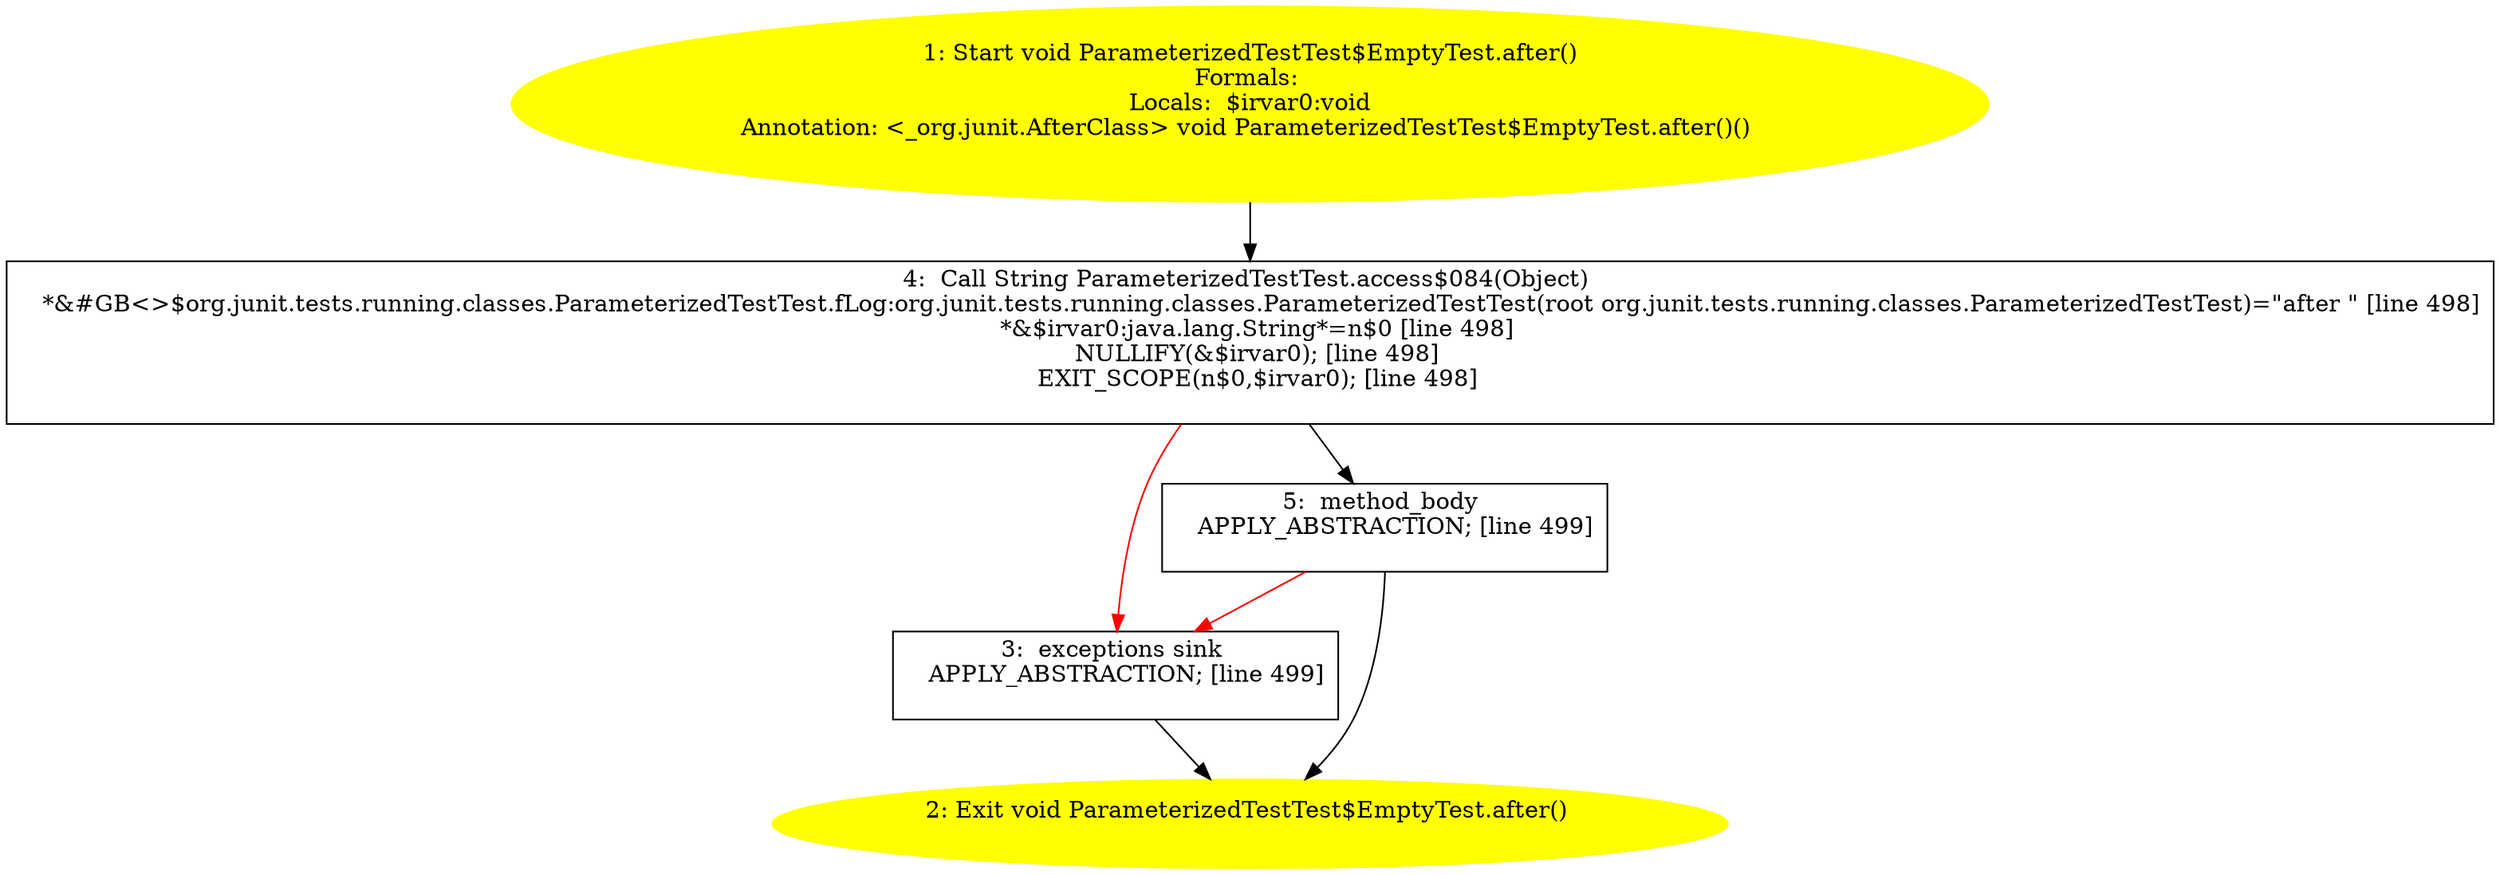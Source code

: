 /* @generated */
digraph cfg {
"org.junit.tests.running.classes.ParameterizedTestTest$EmptyTest.after():void.918adcf2106e1a443e5aa52c3a851dad_1" [label="1: Start void ParameterizedTestTest$EmptyTest.after()\nFormals: \nLocals:  $irvar0:void\nAnnotation: <_org.junit.AfterClass> void ParameterizedTestTest$EmptyTest.after()() \n  " color=yellow style=filled]
	

	 "org.junit.tests.running.classes.ParameterizedTestTest$EmptyTest.after():void.918adcf2106e1a443e5aa52c3a851dad_1" -> "org.junit.tests.running.classes.ParameterizedTestTest$EmptyTest.after():void.918adcf2106e1a443e5aa52c3a851dad_4" ;
"org.junit.tests.running.classes.ParameterizedTestTest$EmptyTest.after():void.918adcf2106e1a443e5aa52c3a851dad_2" [label="2: Exit void ParameterizedTestTest$EmptyTest.after() \n  " color=yellow style=filled]
	

"org.junit.tests.running.classes.ParameterizedTestTest$EmptyTest.after():void.918adcf2106e1a443e5aa52c3a851dad_3" [label="3:  exceptions sink \n   APPLY_ABSTRACTION; [line 499]\n " shape="box"]
	

	 "org.junit.tests.running.classes.ParameterizedTestTest$EmptyTest.after():void.918adcf2106e1a443e5aa52c3a851dad_3" -> "org.junit.tests.running.classes.ParameterizedTestTest$EmptyTest.after():void.918adcf2106e1a443e5aa52c3a851dad_2" ;
"org.junit.tests.running.classes.ParameterizedTestTest$EmptyTest.after():void.918adcf2106e1a443e5aa52c3a851dad_4" [label="4:  Call String ParameterizedTestTest.access$084(Object) \n   *&#GB<>$org.junit.tests.running.classes.ParameterizedTestTest.fLog:org.junit.tests.running.classes.ParameterizedTestTest(root org.junit.tests.running.classes.ParameterizedTestTest)=\"after \" [line 498]\n  *&$irvar0:java.lang.String*=n$0 [line 498]\n  NULLIFY(&$irvar0); [line 498]\n  EXIT_SCOPE(n$0,$irvar0); [line 498]\n " shape="box"]
	

	 "org.junit.tests.running.classes.ParameterizedTestTest$EmptyTest.after():void.918adcf2106e1a443e5aa52c3a851dad_4" -> "org.junit.tests.running.classes.ParameterizedTestTest$EmptyTest.after():void.918adcf2106e1a443e5aa52c3a851dad_5" ;
	 "org.junit.tests.running.classes.ParameterizedTestTest$EmptyTest.after():void.918adcf2106e1a443e5aa52c3a851dad_4" -> "org.junit.tests.running.classes.ParameterizedTestTest$EmptyTest.after():void.918adcf2106e1a443e5aa52c3a851dad_3" [color="red" ];
"org.junit.tests.running.classes.ParameterizedTestTest$EmptyTest.after():void.918adcf2106e1a443e5aa52c3a851dad_5" [label="5:  method_body \n   APPLY_ABSTRACTION; [line 499]\n " shape="box"]
	

	 "org.junit.tests.running.classes.ParameterizedTestTest$EmptyTest.after():void.918adcf2106e1a443e5aa52c3a851dad_5" -> "org.junit.tests.running.classes.ParameterizedTestTest$EmptyTest.after():void.918adcf2106e1a443e5aa52c3a851dad_2" ;
	 "org.junit.tests.running.classes.ParameterizedTestTest$EmptyTest.after():void.918adcf2106e1a443e5aa52c3a851dad_5" -> "org.junit.tests.running.classes.ParameterizedTestTest$EmptyTest.after():void.918adcf2106e1a443e5aa52c3a851dad_3" [color="red" ];
}
